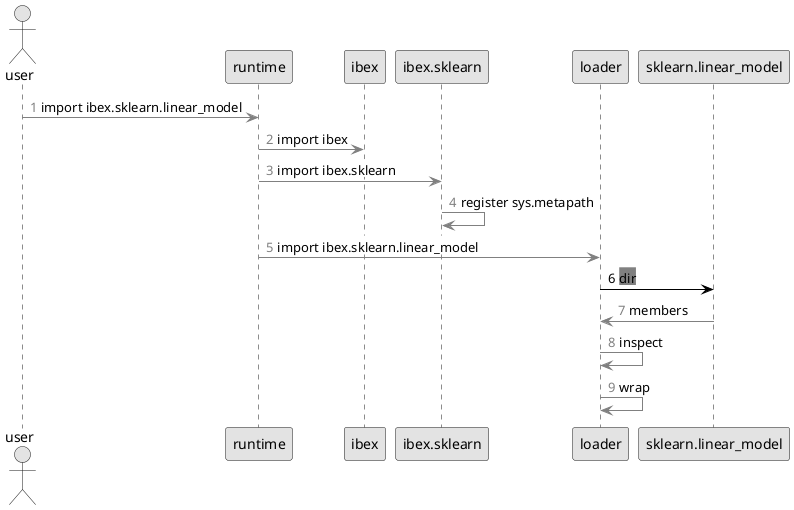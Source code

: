 @startuml

skinparam monochrome true
skinparam shadowing false

actor user

autonumber 1 "<font color=grey>"
user -[#grey]> runtime: <back:white>import ibex.sklearn.linear_model</back>
autonumber 2 "<font color=grey>"
runtime -[#grey]> ibex: <back:white>import ibex</back>
autonumber 3 "<font color=grey>"
runtime -[#grey]> ibex.sklearn: <back:white>import ibex.sklearn</back>
autonumber 4 "<font color=grey>"
ibex.sklearn -[#grey]> ibex.sklearn: <back:white>register sys.metapath</back>
autonumber 5 "<font color=grey>"
runtime -[#grey]> loader: <back:white>import ibex.sklearn.linear_model</back>
autonumber 6 "<font color=black>"
loader -[#black]> sklearn.linear_model: <back:grey>dir</back>
autonumber 7 "<font color=grey>"
sklearn.linear_model -[#grey]> loader: <back:white>members</back>
autonumber 8 "<font color=grey>"
loader -[#grey]> loader: <back:white>inspect</back>
autonumber 9 "<font color=grey>"
loader -[#grey]> loader: <back:white>wrap</back>

@enduml